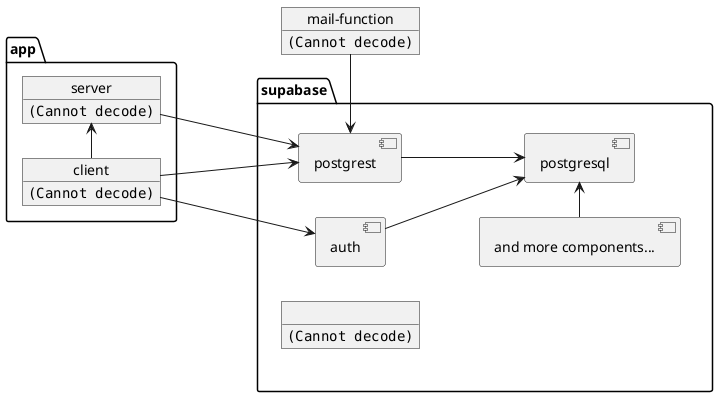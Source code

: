 @startuml
allow_mixing
left to right direction

package "app" {
    object server
    server : <img:nextjs.png>
    object client
    client : <img:react.png>

    client -> server
}

object "mail-function" as mailfunction
mailfunction : <img:nodejs.png>

package "supabase" {
    together {
        component auth
        component postgrest
        component postgresql
        component "and more components..."
    }

    object " " as supabaseimg
    supabaseimg : <img:supabase.jpeg>

    auth --> postgresql
    postgrest --> postgresql
    "and more components..." -> postgresql
}
"supabase" -[hidden] supabaseimg



client ---> auth
client -> postgrest
server -> postgrest
mailfunction -> postgrest

@enduml